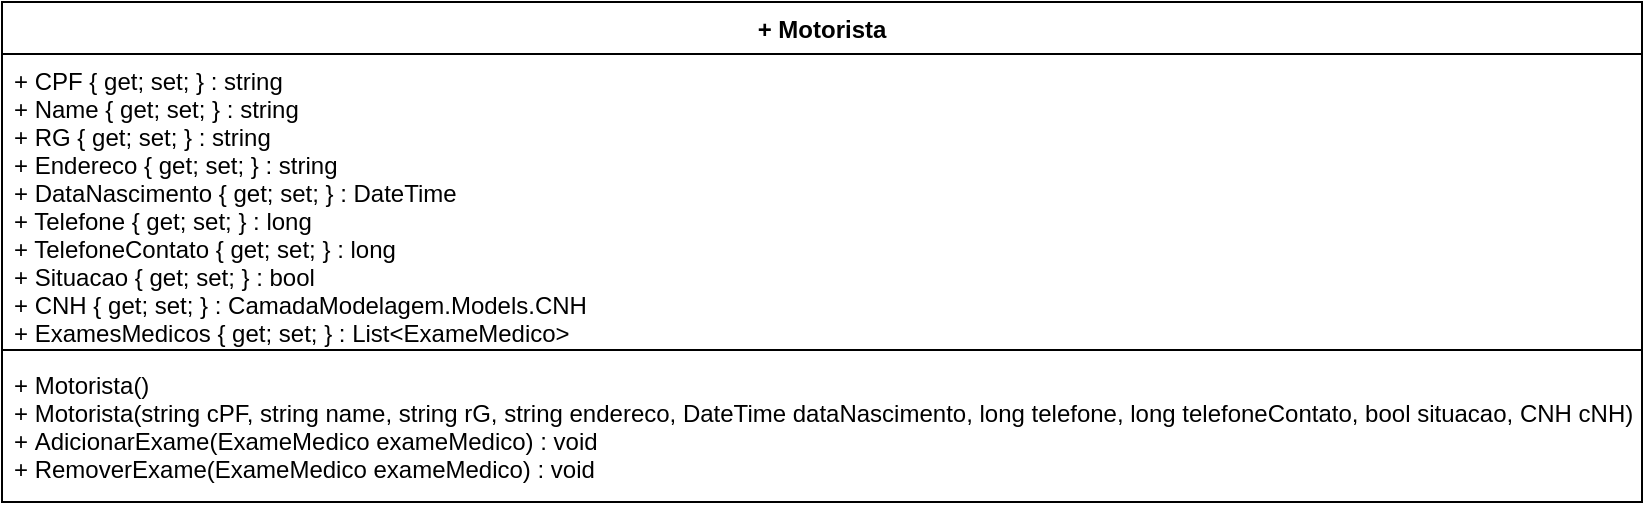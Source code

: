 <mxfile version="12.2.0" type="device" pages="1"><diagram id="aeH4SGEEoyOoiou1zF-Y" name="Page-1"><mxGraphModel dx="984" dy="349" grid="1" gridSize="10" guides="1" tooltips="1" connect="1" arrows="1" fold="1" page="1" pageScale="1" pageWidth="1169" pageHeight="827" math="0" shadow="0"><root><mxCell id="0"/><mxCell id="1" parent="0"/><mxCell id="QVzqmgC1aSP6FY4luHf9-1" value="+ Motorista" style="swimlane;fontStyle=1;align=center;verticalAlign=top;childLayout=stackLayout;horizontal=1;startSize=26;horizontalStack=0;resizeParent=1;resizeParentMax=0;resizeLast=0;collapsible=1;marginBottom=0;" vertex="1" parent="1"><mxGeometry x="40" y="80" width="820" height="250" as="geometry"/></mxCell><mxCell id="QVzqmgC1aSP6FY4luHf9-2" value="+ CPF { get; set; } : string&#10;+ Name { get; set; } : string&#10;+ RG { get; set; } : string&#10;+ Endereco { get; set; } : string&#10;+ DataNascimento { get; set; } : DateTime&#10;+ Telefone { get; set; } : long&#10;+ TelefoneContato { get; set; } : long&#10;+ Situacao { get; set; } : bool&#10;+ CNH { get; set; } : CamadaModelagem.Models.CNH&#10;+ ExamesMedicos { get; set; } : List&lt;ExameMedico&gt;" style="text;strokeColor=none;fillColor=none;align=left;verticalAlign=top;spacingLeft=4;spacingRight=4;overflow=hidden;rotatable=0;points=[[0,0.5],[1,0.5]];portConstraint=eastwest;" vertex="1" parent="QVzqmgC1aSP6FY4luHf9-1"><mxGeometry y="26" width="820" height="144" as="geometry"/></mxCell><mxCell id="QVzqmgC1aSP6FY4luHf9-3" value="" style="line;strokeWidth=1;fillColor=none;align=left;verticalAlign=middle;spacingTop=-1;spacingLeft=3;spacingRight=3;rotatable=0;labelPosition=right;points=[];portConstraint=eastwest;" vertex="1" parent="QVzqmgC1aSP6FY4luHf9-1"><mxGeometry y="170" width="820" height="8" as="geometry"/></mxCell><mxCell id="QVzqmgC1aSP6FY4luHf9-4" value="+ Motorista()&#10;+ Motorista(string cPF, string name, string rG, string endereco, DateTime dataNascimento, long telefone, long telefoneContato, bool situacao, CNH cNH)&#10;+ AdicionarExame(ExameMedico exameMedico) : void&#10;+ RemoverExame(ExameMedico exameMedico) : void" style="text;strokeColor=none;fillColor=none;align=left;verticalAlign=top;spacingLeft=4;spacingRight=4;overflow=hidden;rotatable=0;points=[[0,0.5],[1,0.5]];portConstraint=eastwest;" vertex="1" parent="QVzqmgC1aSP6FY4luHf9-1"><mxGeometry y="178" width="820" height="72" as="geometry"/></mxCell></root></mxGraphModel></diagram></mxfile>